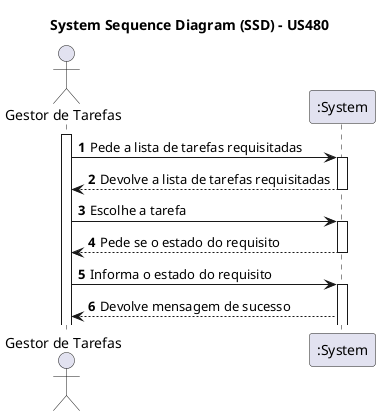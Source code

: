 @startuml
skinparam packageStyle rectangle
skinparam shadowing false

title System Sequence Diagram (SSD) - US480

autonumber

actor "Gestor de Tarefas" as Admin
participant ":System" as System

activate Admin

        Admin -> System : Pede a lista de tarefas requisitadas
    activate System

        System --> Admin : Devolve a lista de tarefas requisitadas
    deactivate System
    
            Admin -> System : Escolhe a tarefa
        activate System
            
                System --> Admin : Pede se o estado do requisito
            deactivate System
            
                    Admin -> System : Informa o estado do requisito
                activate System
                System --> Admin : Devolve mensagem de sucesso
    

@enduml